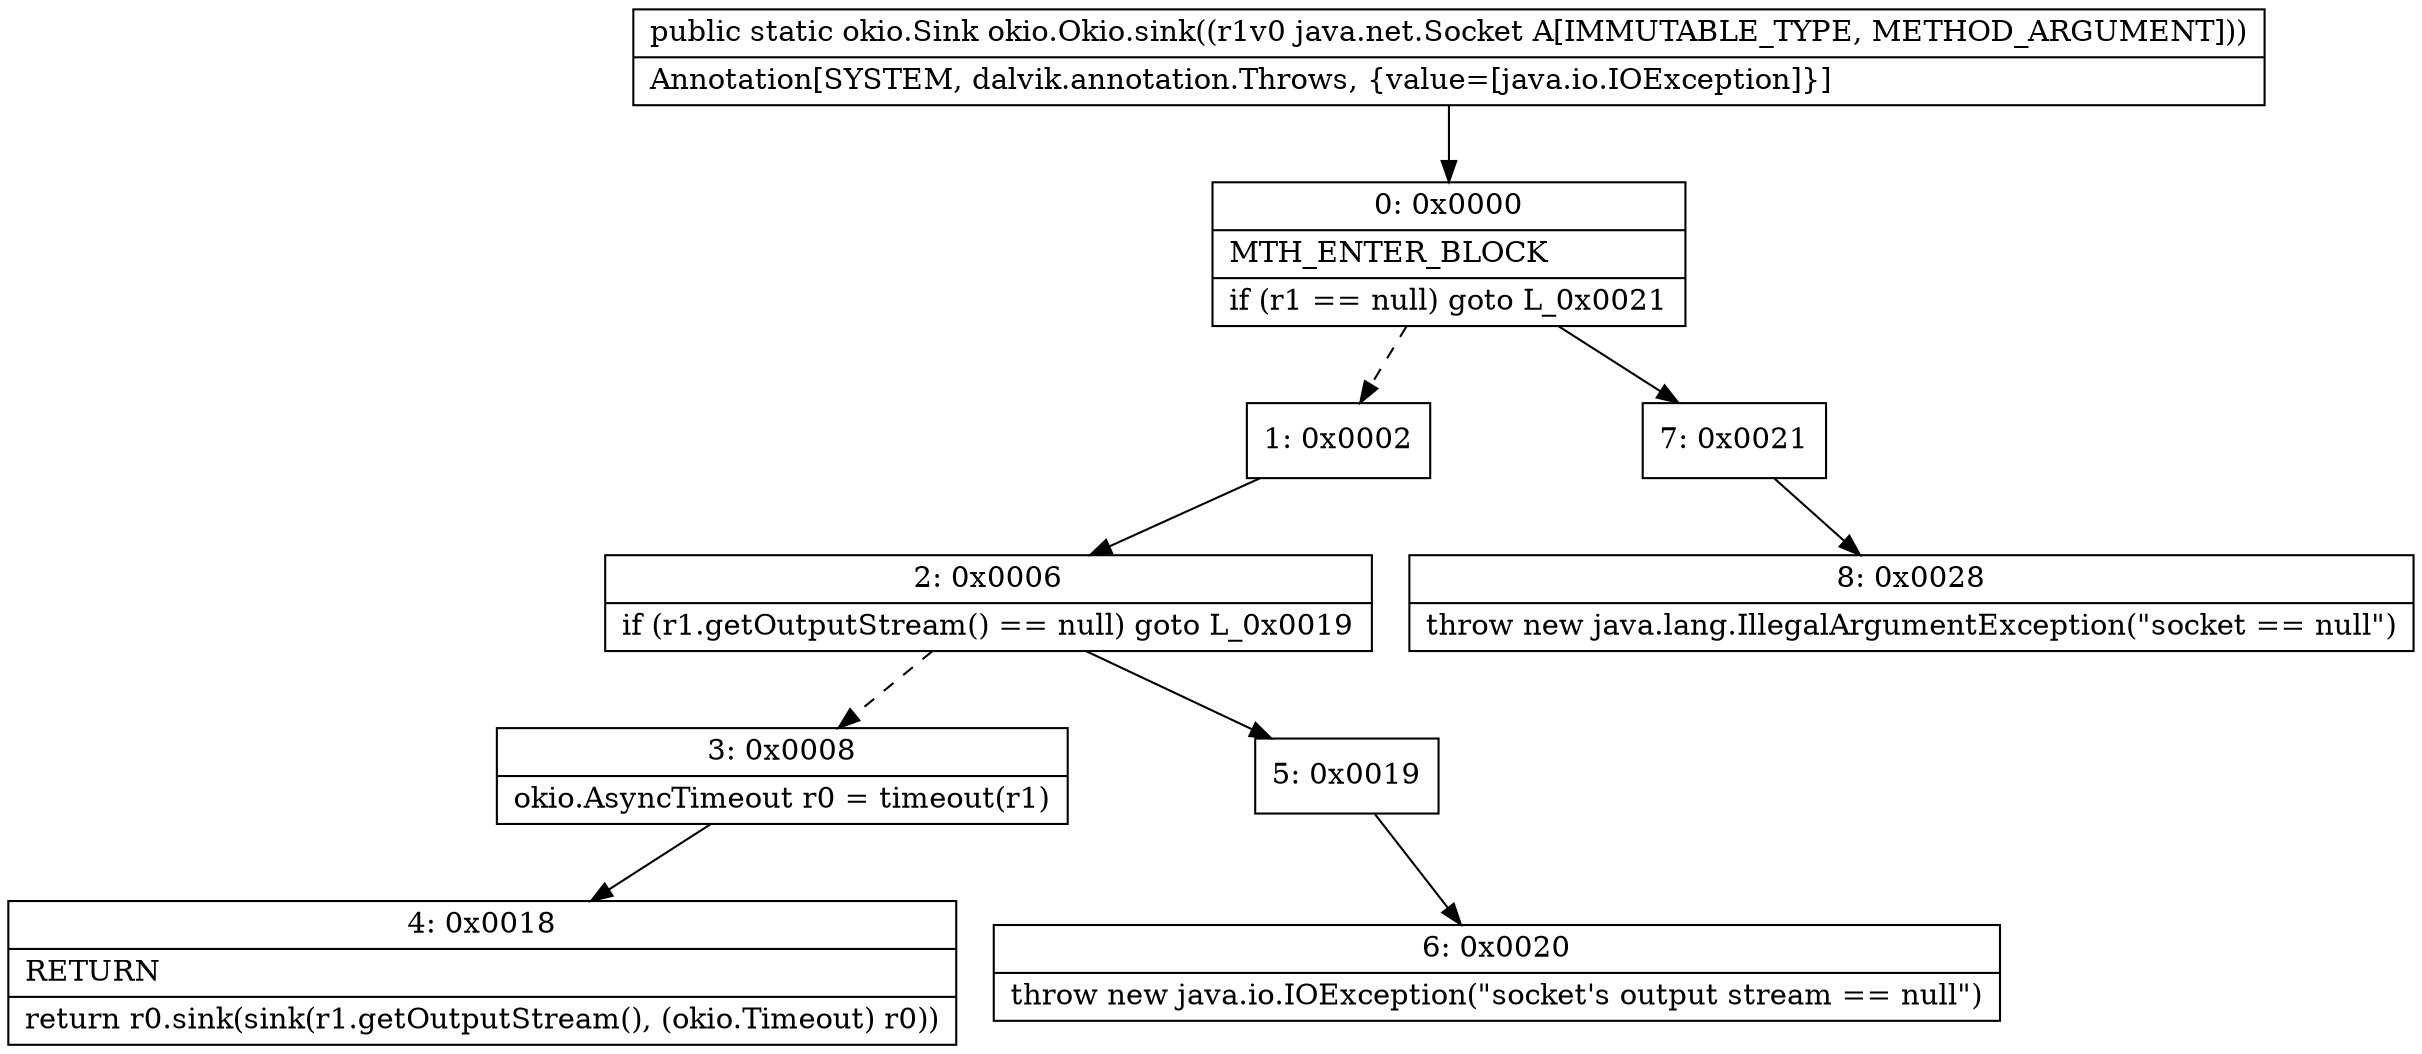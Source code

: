digraph "CFG forokio.Okio.sink(Ljava\/net\/Socket;)Lokio\/Sink;" {
Node_0 [shape=record,label="{0\:\ 0x0000|MTH_ENTER_BLOCK\l|if (r1 == null) goto L_0x0021\l}"];
Node_1 [shape=record,label="{1\:\ 0x0002}"];
Node_2 [shape=record,label="{2\:\ 0x0006|if (r1.getOutputStream() == null) goto L_0x0019\l}"];
Node_3 [shape=record,label="{3\:\ 0x0008|okio.AsyncTimeout r0 = timeout(r1)\l}"];
Node_4 [shape=record,label="{4\:\ 0x0018|RETURN\l|return r0.sink(sink(r1.getOutputStream(), (okio.Timeout) r0))\l}"];
Node_5 [shape=record,label="{5\:\ 0x0019}"];
Node_6 [shape=record,label="{6\:\ 0x0020|throw new java.io.IOException(\"socket's output stream == null\")\l}"];
Node_7 [shape=record,label="{7\:\ 0x0021}"];
Node_8 [shape=record,label="{8\:\ 0x0028|throw new java.lang.IllegalArgumentException(\"socket == null\")\l}"];
MethodNode[shape=record,label="{public static okio.Sink okio.Okio.sink((r1v0 java.net.Socket A[IMMUTABLE_TYPE, METHOD_ARGUMENT]))  | Annotation[SYSTEM, dalvik.annotation.Throws, \{value=[java.io.IOException]\}]\l}"];
MethodNode -> Node_0;
Node_0 -> Node_1[style=dashed];
Node_0 -> Node_7;
Node_1 -> Node_2;
Node_2 -> Node_3[style=dashed];
Node_2 -> Node_5;
Node_3 -> Node_4;
Node_5 -> Node_6;
Node_7 -> Node_8;
}

